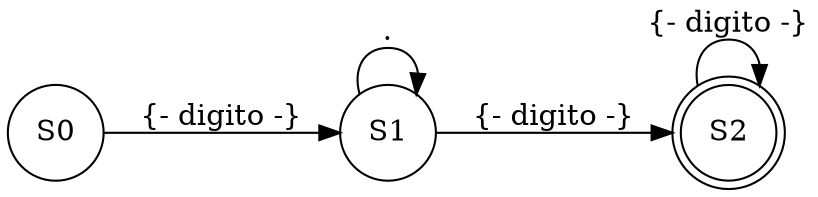 digraph AFD{

 rankdir=LR;
 dpi=150; 
    node [shape = circle]S0->S1[label= "{- digito -}" ]S1->S1[label= "." ]S1->S2[label= "{- digito -}" ]S2[shape = doublecircle] 
S2->S2[label= "{- digito -}" ]

}
